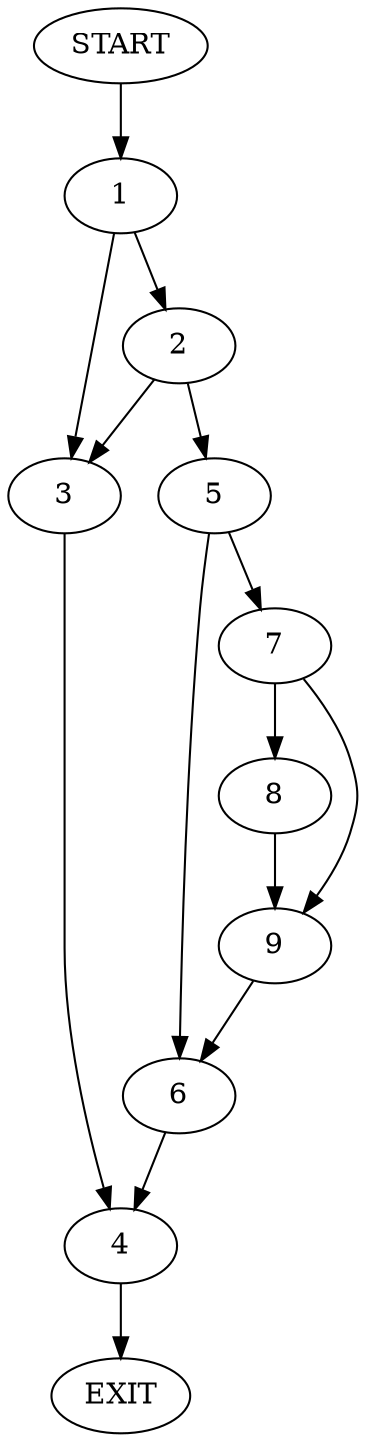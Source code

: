 digraph {
0 [label="START"]
10 [label="EXIT"]
0 -> 1
1 -> 2
1 -> 3
3 -> 4
2 -> 5
2 -> 3
5 -> 6
5 -> 7
6 -> 4
7 -> 8
7 -> 9
9 -> 6
8 -> 9
4 -> 10
}
